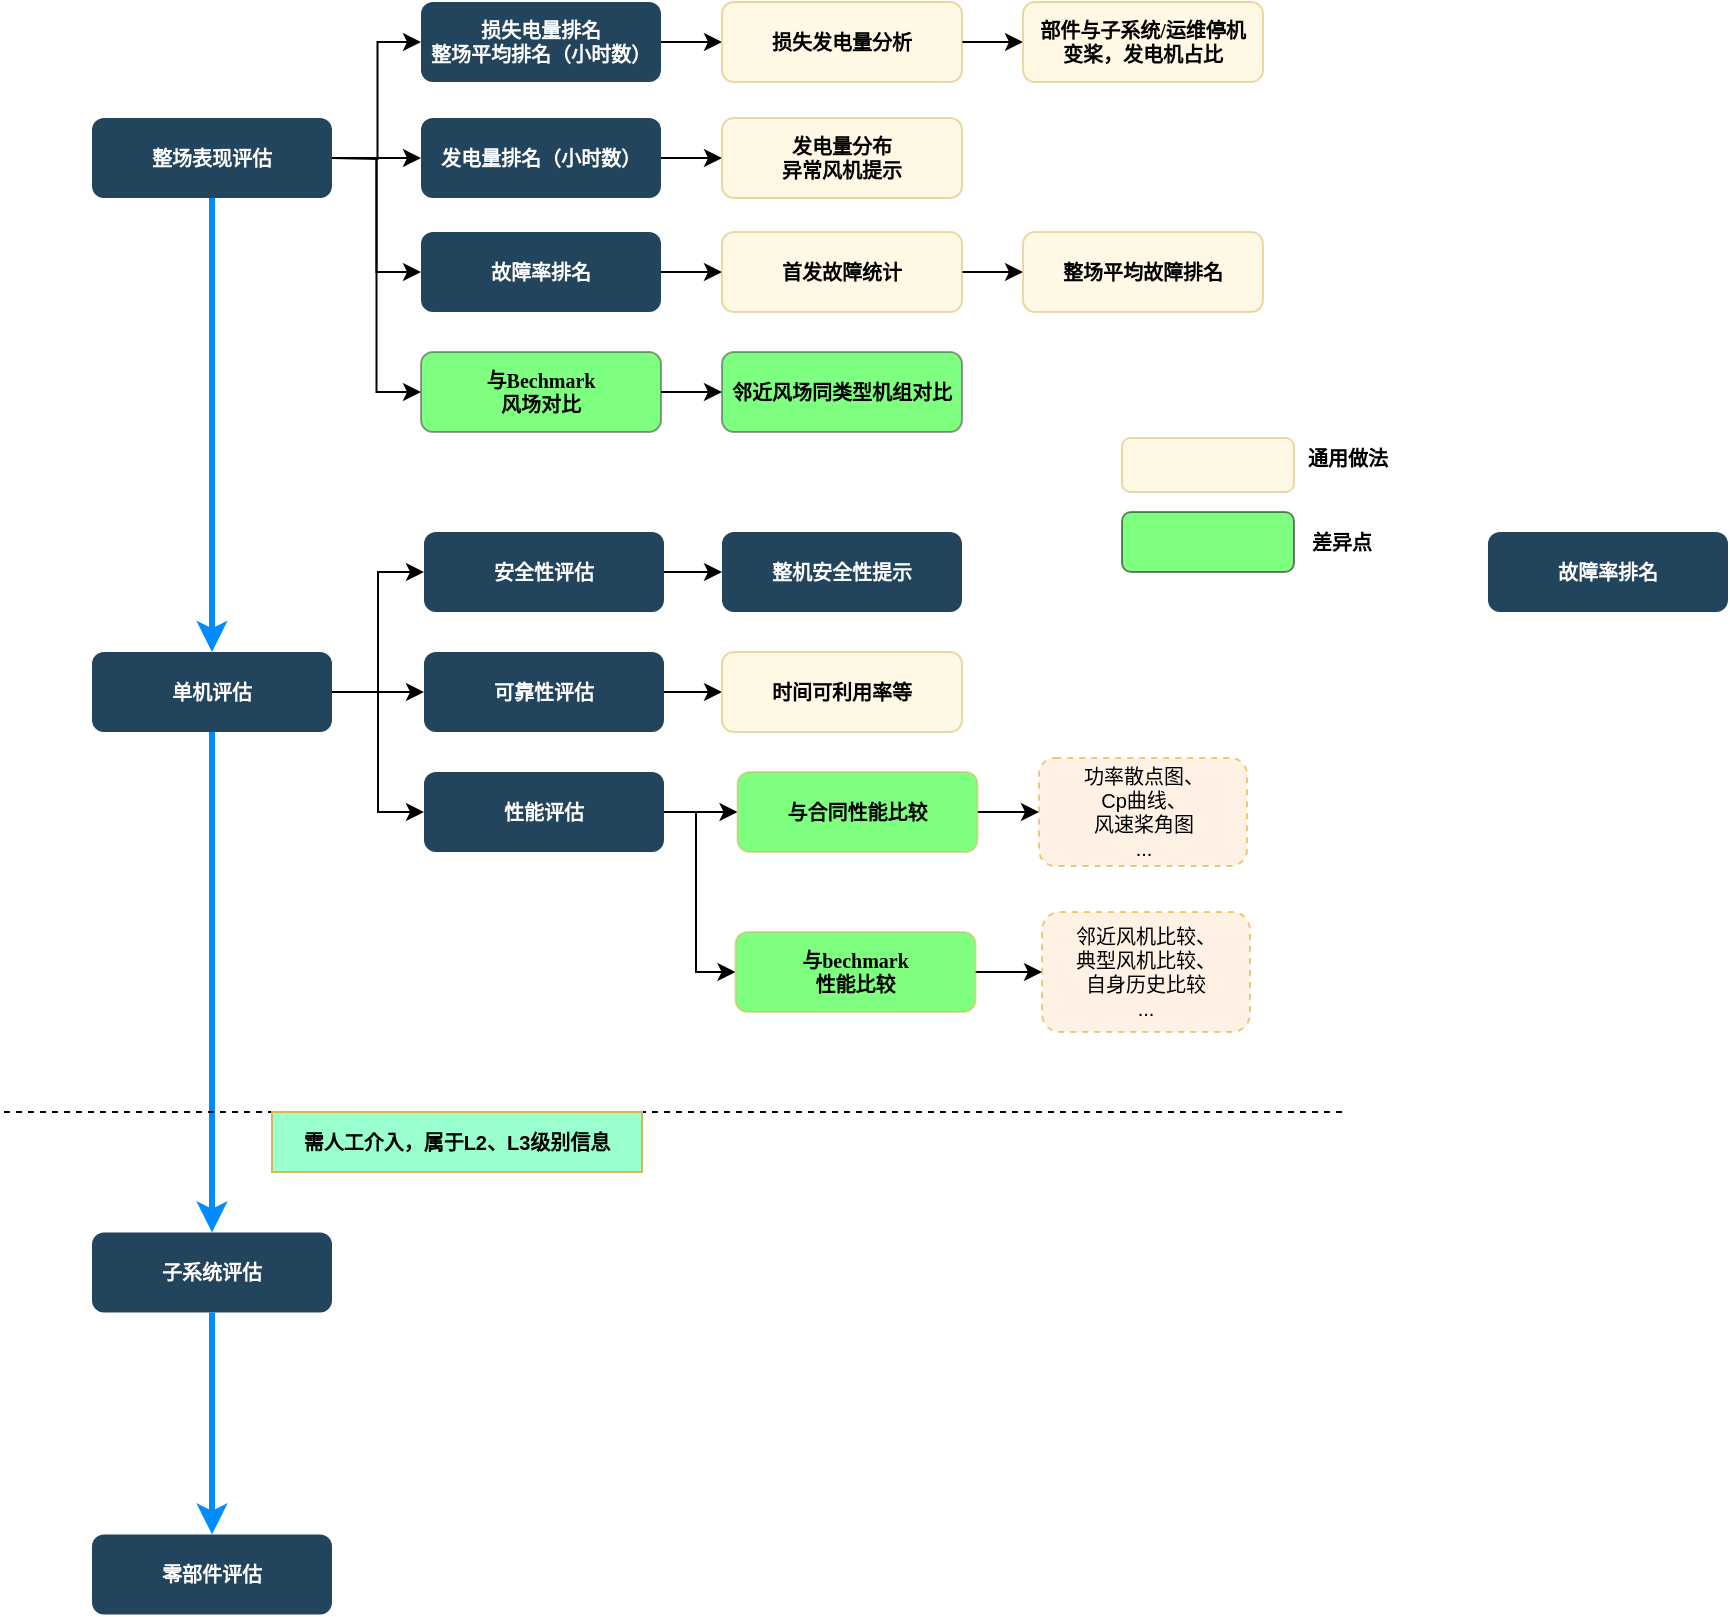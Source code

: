 <mxfile version="10.6.7" type="github"><diagram name="Page-1" id="2c0d36ab-eaac-3732-788b-9136903baeff"><mxGraphModel dx="579" dy="339" grid="1" gridSize="10" guides="1" tooltips="1" connect="1" arrows="1" fold="1" page="1" pageScale="1.5" pageWidth="827" pageHeight="1169" background="#ffffff" math="0" shadow="0"><root><mxCell id="0"/><mxCell id="1" parent="0"/><mxCell id="Z32xJVe9XofP69-cb_IB-153" value="&lt;div style=&quot;font-size: 10px;&quot;&gt;邻近风机比较、&lt;/div&gt;&lt;div style=&quot;font-size: 10px;&quot;&gt;典型风机比较、&lt;/div&gt;&lt;div style=&quot;font-size: 10px;&quot;&gt;自身历史比较&lt;br style=&quot;font-size: 10px;&quot;&gt;&lt;/div&gt;&lt;div style=&quot;font-size: 10px;&quot;&gt;...&lt;br style=&quot;font-size: 10px;&quot;&gt;&lt;/div&gt;" style="rounded=1;whiteSpace=wrap;html=1;fillColor=#ffe6cc;fontSize=10;opacity=50;strokeColor=#d79b00;dashed=1;" parent="1" vertex="1"><mxGeometry x="540" y="480" width="104" height="60" as="geometry"/></mxCell><mxCell id="Z32xJVe9XofP69-cb_IB-151" value="&lt;div style=&quot;font-size: 10px;&quot;&gt;功率散点图、&lt;/div&gt;&lt;div style=&quot;font-size: 10px;&quot;&gt;Cp曲线、&lt;/div&gt;&lt;div style=&quot;font-size: 10px;&quot;&gt;风速桨角图&lt;/div&gt;&lt;div style=&quot;font-size: 10px;&quot;&gt;...&lt;br style=&quot;font-size: 10px;&quot;&gt;&lt;/div&gt;" style="rounded=1;whiteSpace=wrap;html=1;fillColor=#ffe6cc;fontSize=10;opacity=50;strokeColor=#d79b00;dashed=1;" parent="1" vertex="1"><mxGeometry x="538.5" y="403" width="104" height="54" as="geometry"/></mxCell><mxCell id="Fd9QAYF8xPu6k3quil8q-128" value="" style="edgeStyle=orthogonalEdgeStyle;rounded=0;orthogonalLoop=1;jettySize=auto;html=1;fontSize=10;strokeWidth=3;strokeColor=#008CFF;" parent="1" source="2" target="Fd9QAYF8xPu6k3quil8q-127" edge="1"><mxGeometry relative="1" as="geometry"/></mxCell><mxCell id="DjSKUR2q4LDuAY-PHjdd-133" style="edgeStyle=orthogonalEdgeStyle;rounded=0;orthogonalLoop=1;jettySize=auto;html=1;exitX=1;exitY=0.5;exitDx=0;exitDy=0;entryX=0;entryY=0.5;entryDx=0;entryDy=0;strokeWidth=1;fontSize=10;" edge="1" parent="1" source="2" target="Fd9QAYF8xPu6k3quil8q-123"><mxGeometry relative="1" as="geometry"/></mxCell><mxCell id="DjSKUR2q4LDuAY-PHjdd-134" style="edgeStyle=orthogonalEdgeStyle;rounded=0;orthogonalLoop=1;jettySize=auto;html=1;entryX=0;entryY=0.5;entryDx=0;entryDy=0;strokeWidth=1;fontSize=10;" edge="1" parent="1" target="Fd9QAYF8xPu6k3quil8q-136"><mxGeometry relative="1" as="geometry"><mxPoint x="185" y="103" as="sourcePoint"/></mxGeometry></mxCell><mxCell id="DjSKUR2q4LDuAY-PHjdd-135" style="edgeStyle=orthogonalEdgeStyle;rounded=0;orthogonalLoop=1;jettySize=auto;html=1;exitX=1;exitY=0.5;exitDx=0;exitDy=0;entryX=0;entryY=0.5;entryDx=0;entryDy=0;strokeWidth=1;fontSize=10;" edge="1" parent="1" source="2" target="DjSKUR2q4LDuAY-PHjdd-125"><mxGeometry relative="1" as="geometry"/></mxCell><mxCell id="DjSKUR2q4LDuAY-PHjdd-142" style="edgeStyle=orthogonalEdgeStyle;rounded=0;orthogonalLoop=1;jettySize=auto;html=1;exitX=1;exitY=0.5;exitDx=0;exitDy=0;entryX=0;entryY=0.5;entryDx=0;entryDy=0;strokeWidth=1;fontSize=10;" edge="1" parent="1" source="2" target="Z32xJVe9XofP69-cb_IB-129"><mxGeometry relative="1" as="geometry"/></mxCell><mxCell id="2" value="整场表现评估" style="rounded=1;fillColor=#23445D;gradientColor=none;strokeColor=none;fontColor=#FFFFFF;fontStyle=1;fontFamily=Tahoma;fontSize=10;" parent="1" vertex="1"><mxGeometry x="65" y="83" width="120" height="40" as="geometry"/></mxCell><mxCell id="DjSKUR2q4LDuAY-PHjdd-139" style="edgeStyle=orthogonalEdgeStyle;rounded=0;orthogonalLoop=1;jettySize=auto;html=1;exitX=1;exitY=0.5;exitDx=0;exitDy=0;entryX=0;entryY=0.5;entryDx=0;entryDy=0;strokeWidth=1;fontSize=10;" edge="1" parent="1" source="Fd9QAYF8xPu6k3quil8q-127" target="Fd9QAYF8xPu6k3quil8q-138"><mxGeometry relative="1" as="geometry"/></mxCell><mxCell id="DjSKUR2q4LDuAY-PHjdd-140" style="edgeStyle=orthogonalEdgeStyle;rounded=0;orthogonalLoop=1;jettySize=auto;html=1;exitX=1;exitY=0.5;exitDx=0;exitDy=0;entryX=0;entryY=0.5;entryDx=0;entryDy=0;strokeWidth=1;fontSize=10;" edge="1" parent="1" source="Fd9QAYF8xPu6k3quil8q-127" target="Fd9QAYF8xPu6k3quil8q-145"><mxGeometry relative="1" as="geometry"/></mxCell><mxCell id="DjSKUR2q4LDuAY-PHjdd-141" style="edgeStyle=orthogonalEdgeStyle;rounded=0;orthogonalLoop=1;jettySize=auto;html=1;exitX=1;exitY=0.5;exitDx=0;exitDy=0;entryX=0;entryY=0.5;entryDx=0;entryDy=0;strokeWidth=1;fontSize=10;" edge="1" parent="1" source="Fd9QAYF8xPu6k3quil8q-127" target="Fd9QAYF8xPu6k3quil8q-148"><mxGeometry relative="1" as="geometry"/></mxCell><mxCell id="Fd9QAYF8xPu6k3quil8q-127" value="单机评估" style="rounded=1;fillColor=#23445D;gradientColor=none;strokeColor=none;fontColor=#FFFFFF;fontStyle=1;fontFamily=Tahoma;fontSize=10;" parent="1" vertex="1"><mxGeometry x="65" y="350" width="120" height="40" as="geometry"/></mxCell><mxCell id="DjSKUR2q4LDuAY-PHjdd-149" value="" style="edgeStyle=orthogonalEdgeStyle;rounded=0;orthogonalLoop=1;jettySize=auto;html=1;strokeWidth=1;fontSize=10;" edge="1" parent="1" source="Fd9QAYF8xPu6k3quil8q-138" target="DjSKUR2q4LDuAY-PHjdd-148"><mxGeometry relative="1" as="geometry"/></mxCell><mxCell id="Fd9QAYF8xPu6k3quil8q-138" value="安全性评估" style="rounded=1;fillColor=#23445D;gradientColor=none;strokeColor=none;fontColor=#FFFFFF;fontStyle=1;fontFamily=Tahoma;fontSize=10;imageWidth=24;" parent="1" vertex="1"><mxGeometry x="231" y="290" width="120" height="40" as="geometry"/></mxCell><mxCell id="DjSKUR2q4LDuAY-PHjdd-148" value="整机安全性提示" style="rounded=1;fillColor=#23445D;gradientColor=none;strokeColor=none;fontColor=#FFFFFF;fontStyle=1;fontFamily=Tahoma;fontSize=10;imageWidth=24;" vertex="1" parent="1"><mxGeometry x="380" y="290" width="120" height="40" as="geometry"/></mxCell><mxCell id="DjSKUR2q4LDuAY-PHjdd-153" value="" style="edgeStyle=orthogonalEdgeStyle;rounded=0;orthogonalLoop=1;jettySize=auto;html=1;strokeWidth=1;fontSize=10;" edge="1" parent="1" source="Fd9QAYF8xPu6k3quil8q-145" target="DjSKUR2q4LDuAY-PHjdd-152"><mxGeometry relative="1" as="geometry"/></mxCell><mxCell id="Fd9QAYF8xPu6k3quil8q-145" value="可靠性评估" style="rounded=1;fillColor=#23445D;gradientColor=none;strokeColor=none;fontColor=#FFFFFF;fontStyle=1;fontFamily=Tahoma;fontSize=10;imageWidth=24;" parent="1" vertex="1"><mxGeometry x="231" y="350" width="120" height="40" as="geometry"/></mxCell><mxCell id="DjSKUR2q4LDuAY-PHjdd-152" value="时间可利用率等" style="rounded=1;fillColor=#fff2cc;strokeColor=#d6b656;fontStyle=1;fontFamily=Tahoma;fontSize=10;imageWidth=24;opacity=50;" vertex="1" parent="1"><mxGeometry x="380" y="350" width="120" height="40" as="geometry"/></mxCell><mxCell id="DjSKUR2q4LDuAY-PHjdd-143" style="edgeStyle=orthogonalEdgeStyle;rounded=0;orthogonalLoop=1;jettySize=auto;html=1;exitX=1;exitY=0.5;exitDx=0;exitDy=0;entryX=0;entryY=0.5;entryDx=0;entryDy=0;strokeWidth=1;fontSize=10;" edge="1" parent="1" source="Fd9QAYF8xPu6k3quil8q-148" target="Z32xJVe9XofP69-cb_IB-141"><mxGeometry relative="1" as="geometry"/></mxCell><mxCell id="DjSKUR2q4LDuAY-PHjdd-144" style="edgeStyle=orthogonalEdgeStyle;rounded=0;orthogonalLoop=1;jettySize=auto;html=1;exitX=1;exitY=0.5;exitDx=0;exitDy=0;entryX=0;entryY=0.5;entryDx=0;entryDy=0;strokeWidth=1;fontSize=10;" edge="1" parent="1" source="Fd9QAYF8xPu6k3quil8q-148" target="Z32xJVe9XofP69-cb_IB-143"><mxGeometry relative="1" as="geometry"><Array as="points"><mxPoint x="367" y="430"/><mxPoint x="367" y="510"/></Array></mxGeometry></mxCell><mxCell id="Fd9QAYF8xPu6k3quil8q-148" value="性能评估" style="rounded=1;fillColor=#23445D;gradientColor=none;strokeColor=none;fontColor=#FFFFFF;fontStyle=1;fontFamily=Tahoma;fontSize=10;imageWidth=24;" parent="1" vertex="1"><mxGeometry x="231" y="410" width="120" height="40" as="geometry"/></mxCell><mxCell id="DjSKUR2q4LDuAY-PHjdd-155" style="edgeStyle=orthogonalEdgeStyle;rounded=0;orthogonalLoop=1;jettySize=auto;html=1;exitX=1;exitY=0.5;exitDx=0;exitDy=0;entryX=0;entryY=0.5;entryDx=0;entryDy=0;strokeWidth=1;fontSize=10;" edge="1" parent="1" source="Z32xJVe9XofP69-cb_IB-141" target="Z32xJVe9XofP69-cb_IB-151"><mxGeometry relative="1" as="geometry"/></mxCell><mxCell id="Z32xJVe9XofP69-cb_IB-141" value="与合同性能比较" style="rounded=1;fillColor=#00FF00;strokeColor=#d6b656;fontStyle=1;fontFamily=Tahoma;fontSize=10;imageWidth=24;opacity=50;" parent="1" vertex="1"><mxGeometry x="387.759" y="410" width="120" height="40" as="geometry"/></mxCell><mxCell id="DjSKUR2q4LDuAY-PHjdd-157" style="edgeStyle=orthogonalEdgeStyle;rounded=0;orthogonalLoop=1;jettySize=auto;html=1;exitX=1;exitY=0.5;exitDx=0;exitDy=0;strokeWidth=1;fontSize=10;" edge="1" parent="1" source="Z32xJVe9XofP69-cb_IB-143" target="Z32xJVe9XofP69-cb_IB-153"><mxGeometry relative="1" as="geometry"/></mxCell><mxCell id="Z32xJVe9XofP69-cb_IB-143" value="与bechmark&#xA;性能比较" style="rounded=1;fillColor=#00FF00;strokeColor=#d6b656;fontStyle=1;fontFamily=Tahoma;fontSize=10;imageWidth=24;opacity=50;" parent="1" vertex="1"><mxGeometry x="386.759" y="490" width="120" height="40" as="geometry"/></mxCell><mxCell id="Fd9QAYF8xPu6k3quil8q-129" value="子系统评估" style="rounded=1;fillColor=#23445D;gradientColor=none;strokeColor=none;fontColor=#FFFFFF;fontStyle=1;fontFamily=Tahoma;fontSize=10;imageWidth=24;" parent="1" vertex="1"><mxGeometry x="65" y="640.241" width="120" height="40" as="geometry"/></mxCell><mxCell id="Fd9QAYF8xPu6k3quil8q-133" value="零部件评估" style="rounded=1;fillColor=#23445D;gradientColor=none;strokeColor=none;fontColor=#FFFFFF;fontStyle=1;fontFamily=Tahoma;fontSize=10;imageWidth=24;" parent="1" vertex="1"><mxGeometry x="65" y="791.241" width="120" height="40" as="geometry"/></mxCell><mxCell id="DjSKUR2q4LDuAY-PHjdd-131" style="edgeStyle=orthogonalEdgeStyle;rounded=0;orthogonalLoop=1;jettySize=auto;html=1;exitX=1;exitY=0.5;exitDx=0;exitDy=0;entryX=0;entryY=0.5;entryDx=0;entryDy=0;strokeWidth=1;fontSize=10;" edge="1" parent="1" source="Fd9QAYF8xPu6k3quil8q-123" target="Z32xJVe9XofP69-cb_IB-125"><mxGeometry relative="1" as="geometry"/></mxCell><mxCell id="Fd9QAYF8xPu6k3quil8q-123" value="发电量排名（小时数）" style="rounded=1;fillColor=#23445D;gradientColor=none;strokeColor=none;fontColor=#FFFFFF;fontStyle=1;fontFamily=Tahoma;fontSize=10;imageWidth=24;" parent="1" vertex="1"><mxGeometry x="229.5" y="83" width="120" height="40" as="geometry"/></mxCell><mxCell id="Z32xJVe9XofP69-cb_IB-125" value="发电量分布&#xA;异常风机提示" style="rounded=1;fillColor=#fff2cc;strokeColor=#d6b656;fontStyle=1;fontFamily=Tahoma;fontSize=10;imageWidth=24;gradientColor=none;opacity=50;" parent="1" vertex="1"><mxGeometry x="380" y="83" width="120" height="40" as="geometry"/></mxCell><mxCell id="DjSKUR2q4LDuAY-PHjdd-130" style="edgeStyle=orthogonalEdgeStyle;rounded=0;orthogonalLoop=1;jettySize=auto;html=1;exitX=1;exitY=0.5;exitDx=0;exitDy=0;entryX=0;entryY=0.5;entryDx=0;entryDy=0;strokeWidth=1;fontSize=10;" edge="1" parent="1" source="Fd9QAYF8xPu6k3quil8q-136" target="Z32xJVe9XofP69-cb_IB-127"><mxGeometry relative="1" as="geometry"/></mxCell><mxCell id="Fd9QAYF8xPu6k3quil8q-136" value="损失电量排名&#xA;整场平均排名（小时数）" style="rounded=1;fillColor=#23445D;gradientColor=none;strokeColor=none;fontColor=#FFFFFF;fontStyle=1;fontFamily=Tahoma;fontSize=10;imageWidth=24;" parent="1" vertex="1"><mxGeometry x="229.5" y="25" width="120" height="40" as="geometry"/></mxCell><mxCell id="DjSKUR2q4LDuAY-PHjdd-129" value="" style="edgeStyle=orthogonalEdgeStyle;rounded=0;orthogonalLoop=1;jettySize=auto;html=1;strokeWidth=1;fontSize=10;" edge="1" parent="1" source="Z32xJVe9XofP69-cb_IB-127" target="DjSKUR2q4LDuAY-PHjdd-128"><mxGeometry relative="1" as="geometry"/></mxCell><mxCell id="Z32xJVe9XofP69-cb_IB-127" value="损失发电量分析" style="rounded=1;fillColor=#fff2cc;strokeColor=#d6b656;fontStyle=1;fontFamily=Tahoma;fontSize=10;imageWidth=24;gradientColor=none;opacity=50;" parent="1" vertex="1"><mxGeometry x="380" y="25" width="120" height="40" as="geometry"/></mxCell><mxCell id="DjSKUR2q4LDuAY-PHjdd-128" value="部件与子系统/运维停机&#xA;变桨，发电机占比" style="rounded=1;fillColor=#fff2cc;strokeColor=#d6b656;fontStyle=1;fontFamily=Tahoma;fontSize=10;imageWidth=24;gradientColor=none;opacity=50;" vertex="1" parent="1"><mxGeometry x="530.5" y="25" width="120" height="40" as="geometry"/></mxCell><mxCell id="Fd9QAYF8xPu6k3quil8q-125" value="故障率排名" style="rounded=1;fillColor=#23445D;gradientColor=none;strokeColor=none;fontColor=#FFFFFF;fontStyle=1;fontFamily=Tahoma;fontSize=10;imageWidth=24;" parent="1" vertex="1"><mxGeometry x="763" y="290" width="120" height="40" as="geometry"/></mxCell><mxCell id="DjSKUR2q4LDuAY-PHjdd-151" value="" style="edgeStyle=orthogonalEdgeStyle;rounded=0;orthogonalLoop=1;jettySize=auto;html=1;strokeWidth=1;fontSize=10;" edge="1" parent="1" source="Z32xJVe9XofP69-cb_IB-129" target="DjSKUR2q4LDuAY-PHjdd-150"><mxGeometry relative="1" as="geometry"/></mxCell><mxCell id="Z32xJVe9XofP69-cb_IB-129" value="与Bechmark&#xA;风场对比" style="rounded=1;fillColor=#00FF00;strokeColor=#36393d;fontStyle=1;fontFamily=Tahoma;fontSize=10;imageWidth=24;opacity=50;" parent="1" vertex="1"><mxGeometry x="229.5" y="200" width="120" height="40" as="geometry"/></mxCell><mxCell id="DjSKUR2q4LDuAY-PHjdd-150" value="邻近风场同类型机组对比" style="rounded=1;fillColor=#00FF00;strokeColor=#36393d;fontStyle=1;fontFamily=Tahoma;fontSize=10;imageWidth=24;opacity=50;" vertex="1" parent="1"><mxGeometry x="380" y="200" width="120" height="40" as="geometry"/></mxCell><mxCell id="Fd9QAYF8xPu6k3quil8q-140" value="" style="edgeStyle=orthogonalEdgeStyle;rounded=0;orthogonalLoop=1;jettySize=auto;html=1;fontSize=10;strokeWidth=3;strokeColor=#008CFF;exitX=0.5;exitY=1;exitDx=0;exitDy=0;" parent="1" source="Fd9QAYF8xPu6k3quil8q-127" target="Fd9QAYF8xPu6k3quil8q-129" edge="1"><mxGeometry relative="1" as="geometry"><mxPoint x="170" y="329" as="sourcePoint"/><mxPoint x="170" y="568" as="targetPoint"/></mxGeometry></mxCell><mxCell id="Fd9QAYF8xPu6k3quil8q-141" value="" style="edgeStyle=orthogonalEdgeStyle;rounded=0;orthogonalLoop=1;jettySize=auto;html=1;fontSize=10;strokeWidth=3;strokeColor=#008CFF;exitX=0.5;exitY=1;exitDx=0;exitDy=0;entryX=0.5;entryY=0;entryDx=0;entryDy=0;" parent="1" source="Fd9QAYF8xPu6k3quil8q-129" target="Fd9QAYF8xPu6k3quil8q-133" edge="1"><mxGeometry relative="1" as="geometry"><mxPoint x="170" y="172.241" as="sourcePoint"/><mxPoint x="170" y="411.241" as="targetPoint"/></mxGeometry></mxCell><mxCell id="Z32xJVe9XofP69-cb_IB-132" value="通用做法" style="text;html=1;strokeColor=none;fillColor=none;align=center;verticalAlign=middle;whiteSpace=wrap;rounded=0;fontSize=10;fontStyle=1" parent="1" vertex="1"><mxGeometry x="622.5" y="243" width="140" height="20" as="geometry"/></mxCell><mxCell id="Z32xJVe9XofP69-cb_IB-134" value="差异点" style="text;html=1;strokeColor=none;fillColor=none;align=center;verticalAlign=middle;whiteSpace=wrap;rounded=0;fontSize=10;fontStyle=1" parent="1" vertex="1"><mxGeometry x="619.5" y="285" width="140" height="20" as="geometry"/></mxCell><mxCell id="Z32xJVe9XofP69-cb_IB-136" value="" style="rounded=1;whiteSpace=wrap;html=1;fillColor=#fff2cc;fontSize=10;opacity=50;strokeColor=#d6b656;" parent="1" vertex="1"><mxGeometry x="580" y="243" width="86" height="27" as="geometry"/></mxCell><mxCell id="Z32xJVe9XofP69-cb_IB-137" value="" style="rounded=1;whiteSpace=wrap;html=1;fillColor=#00FF00;gradientColor=none;fontSize=10;opacity=50;" parent="1" vertex="1"><mxGeometry x="580" y="280" width="86" height="30" as="geometry"/></mxCell><mxCell id="DjSKUR2q4LDuAY-PHjdd-132" style="edgeStyle=orthogonalEdgeStyle;rounded=0;orthogonalLoop=1;jettySize=auto;html=1;exitX=1;exitY=0.5;exitDx=0;exitDy=0;entryX=0;entryY=0.5;entryDx=0;entryDy=0;strokeWidth=1;fontSize=10;" edge="1" parent="1" source="DjSKUR2q4LDuAY-PHjdd-125" target="DjSKUR2q4LDuAY-PHjdd-126"><mxGeometry relative="1" as="geometry"/></mxCell><mxCell id="DjSKUR2q4LDuAY-PHjdd-125" value="故障率排名" style="rounded=1;fillColor=#23445D;gradientColor=none;strokeColor=none;fontColor=#FFFFFF;fontStyle=1;fontFamily=Tahoma;fontSize=10;imageWidth=24;" vertex="1" parent="1"><mxGeometry x="229.5" y="140" width="120" height="40" as="geometry"/></mxCell><mxCell id="DjSKUR2q4LDuAY-PHjdd-137" value="" style="edgeStyle=orthogonalEdgeStyle;rounded=0;orthogonalLoop=1;jettySize=auto;html=1;strokeWidth=1;fontSize=10;" edge="1" parent="1" source="DjSKUR2q4LDuAY-PHjdd-126" target="DjSKUR2q4LDuAY-PHjdd-136"><mxGeometry relative="1" as="geometry"/></mxCell><mxCell id="DjSKUR2q4LDuAY-PHjdd-126" value="首发故障统计" style="rounded=1;fillColor=#fff2cc;strokeColor=#d6b656;fontStyle=1;fontFamily=Tahoma;fontSize=10;imageWidth=24;gradientColor=none;opacity=50;" vertex="1" parent="1"><mxGeometry x="380" y="140" width="120" height="40" as="geometry"/></mxCell><mxCell id="DjSKUR2q4LDuAY-PHjdd-136" value="整场平均故障排名" style="rounded=1;fillColor=#fff2cc;strokeColor=#d6b656;fontStyle=1;fontFamily=Tahoma;fontSize=10;imageWidth=24;gradientColor=none;opacity=50;" vertex="1" parent="1"><mxGeometry x="530.5" y="140" width="120" height="40" as="geometry"/></mxCell><mxCell id="DjSKUR2q4LDuAY-PHjdd-145" value="" style="endArrow=none;dashed=1;html=1;strokeWidth=1;fontSize=10;" edge="1" parent="1"><mxGeometry width="50" height="50" relative="1" as="geometry"><mxPoint x="690" y="580" as="sourcePoint"/><mxPoint x="20" y="580" as="targetPoint"/></mxGeometry></mxCell><mxCell id="DjSKUR2q4LDuAY-PHjdd-146" value="需人工介入，属于L2、L3级别信息" style="text;html=1;strokeColor=#d6b656;fillColor=#99FFCC;align=center;verticalAlign=middle;whiteSpace=wrap;rounded=0;fontSize=10;fontStyle=1" vertex="1" parent="1"><mxGeometry x="155" y="580" width="185" height="30" as="geometry"/></mxCell></root></mxGraphModel></diagram></mxfile>